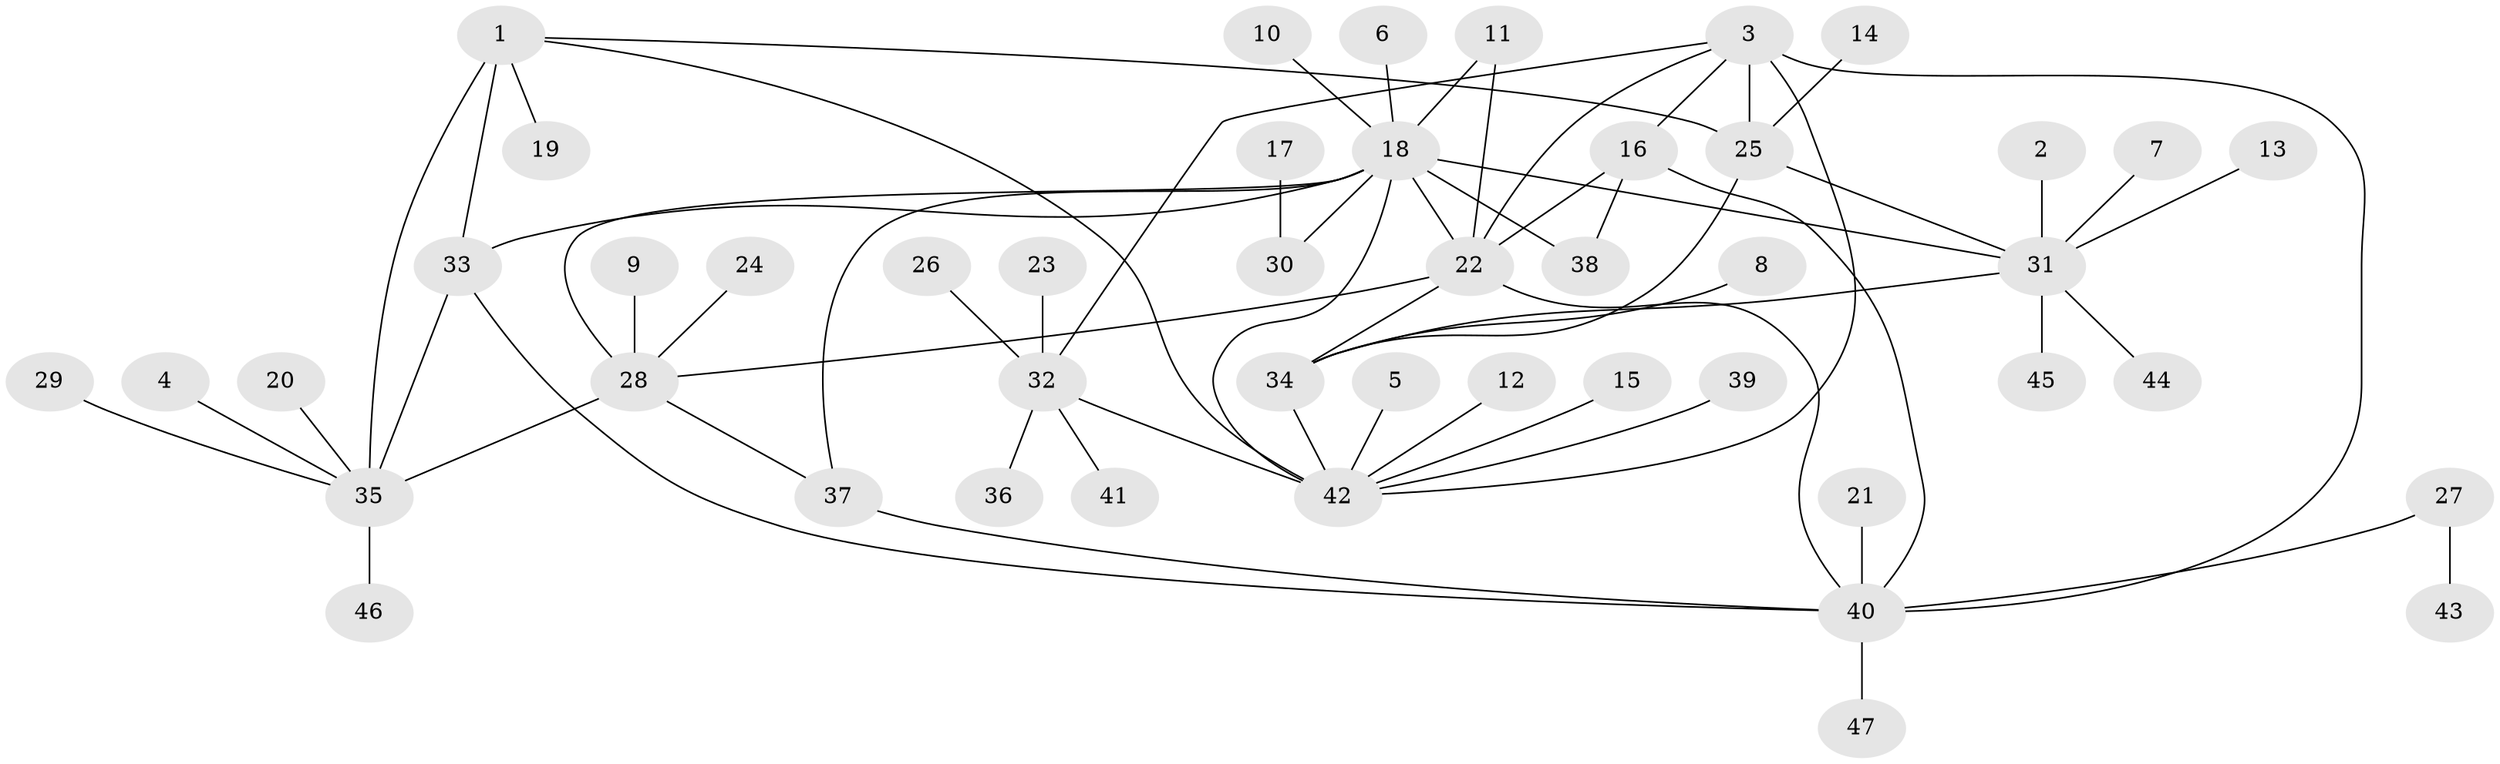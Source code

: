 // original degree distribution, {8: 0.056179775280898875, 5: 0.02247191011235955, 4: 0.056179775280898875, 6: 0.07865168539325842, 10: 0.011235955056179775, 9: 0.011235955056179775, 11: 0.011235955056179775, 7: 0.011235955056179775, 2: 0.16853932584269662, 1: 0.550561797752809, 3: 0.02247191011235955}
// Generated by graph-tools (version 1.1) at 2025/26/03/09/25 03:26:38]
// undirected, 47 vertices, 65 edges
graph export_dot {
graph [start="1"]
  node [color=gray90,style=filled];
  1;
  2;
  3;
  4;
  5;
  6;
  7;
  8;
  9;
  10;
  11;
  12;
  13;
  14;
  15;
  16;
  17;
  18;
  19;
  20;
  21;
  22;
  23;
  24;
  25;
  26;
  27;
  28;
  29;
  30;
  31;
  32;
  33;
  34;
  35;
  36;
  37;
  38;
  39;
  40;
  41;
  42;
  43;
  44;
  45;
  46;
  47;
  1 -- 19 [weight=1.0];
  1 -- 25 [weight=1.0];
  1 -- 33 [weight=2.0];
  1 -- 35 [weight=2.0];
  1 -- 42 [weight=2.0];
  2 -- 31 [weight=1.0];
  3 -- 16 [weight=1.0];
  3 -- 22 [weight=1.0];
  3 -- 25 [weight=2.0];
  3 -- 32 [weight=1.0];
  3 -- 40 [weight=1.0];
  3 -- 42 [weight=2.0];
  4 -- 35 [weight=1.0];
  5 -- 42 [weight=1.0];
  6 -- 18 [weight=1.0];
  7 -- 31 [weight=1.0];
  8 -- 34 [weight=1.0];
  9 -- 28 [weight=1.0];
  10 -- 18 [weight=1.0];
  11 -- 18 [weight=1.0];
  11 -- 22 [weight=1.0];
  12 -- 42 [weight=1.0];
  13 -- 31 [weight=1.0];
  14 -- 25 [weight=1.0];
  15 -- 42 [weight=1.0];
  16 -- 22 [weight=1.0];
  16 -- 38 [weight=1.0];
  16 -- 40 [weight=1.0];
  17 -- 30 [weight=1.0];
  18 -- 22 [weight=1.0];
  18 -- 28 [weight=2.0];
  18 -- 30 [weight=1.0];
  18 -- 31 [weight=1.0];
  18 -- 33 [weight=1.0];
  18 -- 37 [weight=2.0];
  18 -- 38 [weight=1.0];
  18 -- 42 [weight=1.0];
  20 -- 35 [weight=1.0];
  21 -- 40 [weight=1.0];
  22 -- 28 [weight=1.0];
  22 -- 34 [weight=1.0];
  22 -- 40 [weight=1.0];
  23 -- 32 [weight=1.0];
  24 -- 28 [weight=1.0];
  25 -- 31 [weight=2.0];
  25 -- 34 [weight=2.0];
  26 -- 32 [weight=1.0];
  27 -- 40 [weight=1.0];
  27 -- 43 [weight=1.0];
  28 -- 35 [weight=1.0];
  28 -- 37 [weight=1.0];
  29 -- 35 [weight=1.0];
  31 -- 34 [weight=1.0];
  31 -- 44 [weight=1.0];
  31 -- 45 [weight=1.0];
  32 -- 36 [weight=1.0];
  32 -- 41 [weight=1.0];
  32 -- 42 [weight=2.0];
  33 -- 35 [weight=1.0];
  33 -- 40 [weight=1.0];
  34 -- 42 [weight=1.0];
  35 -- 46 [weight=1.0];
  37 -- 40 [weight=1.0];
  39 -- 42 [weight=1.0];
  40 -- 47 [weight=1.0];
}
